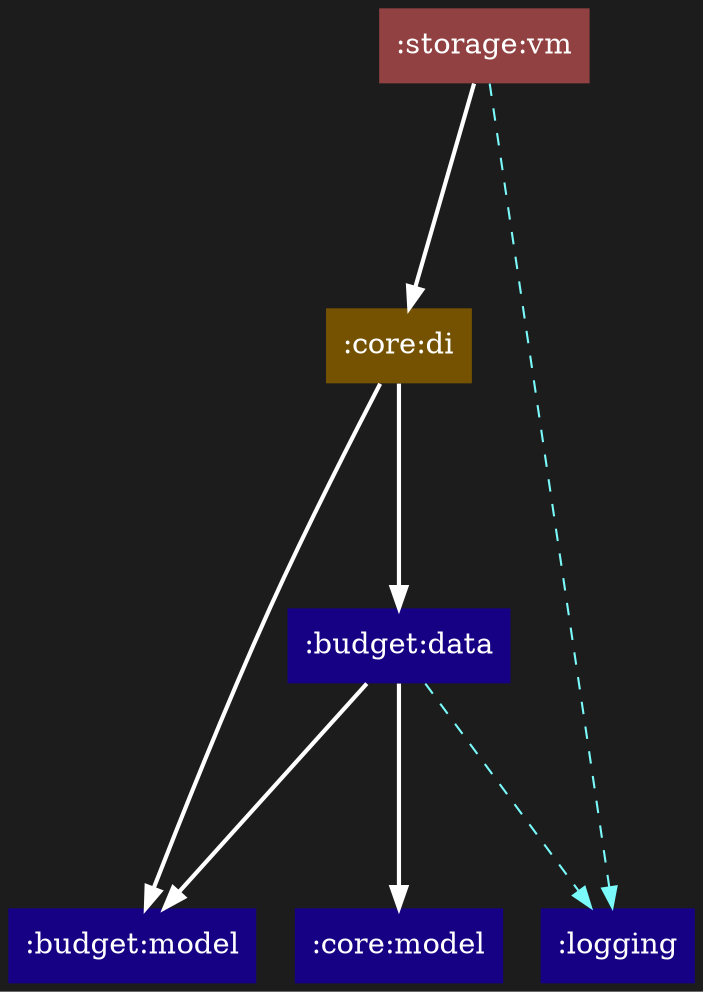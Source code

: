 digraph {
  edge [arrowhead="normal",color="white"]
  graph [layout="dot",bgcolor="#1c1c1c",rankdir="TB",ranksep="1.5"]
  node [shape="box",style="filled",fontcolor="white",color="transparent"]
  ":budget:data" [fillcolor="#160185"]
  ":budget:model" [fillcolor="#160185"]
  ":core:di" [fillcolor="#755201"]
  ":core:model" [fillcolor="#160185"]
  ":logging" [fillcolor="#160185"]
  ":storage:vm" [fillcolor="#914141"]
  ":budget:data" -> ":budget:model" [style="bold"]
  ":budget:data" -> ":core:model" [style="bold"]
  ":budget:data" -> ":logging" [style="dashed",color="#7afafa"]
  ":core:di" -> ":budget:data" [style="bold"]
  ":core:di" -> ":budget:model" [style="bold"]
  ":storage:vm" -> ":core:di" [style="bold"]
  ":storage:vm" -> ":logging" [style="dashed",color="#7afafa"]
}
